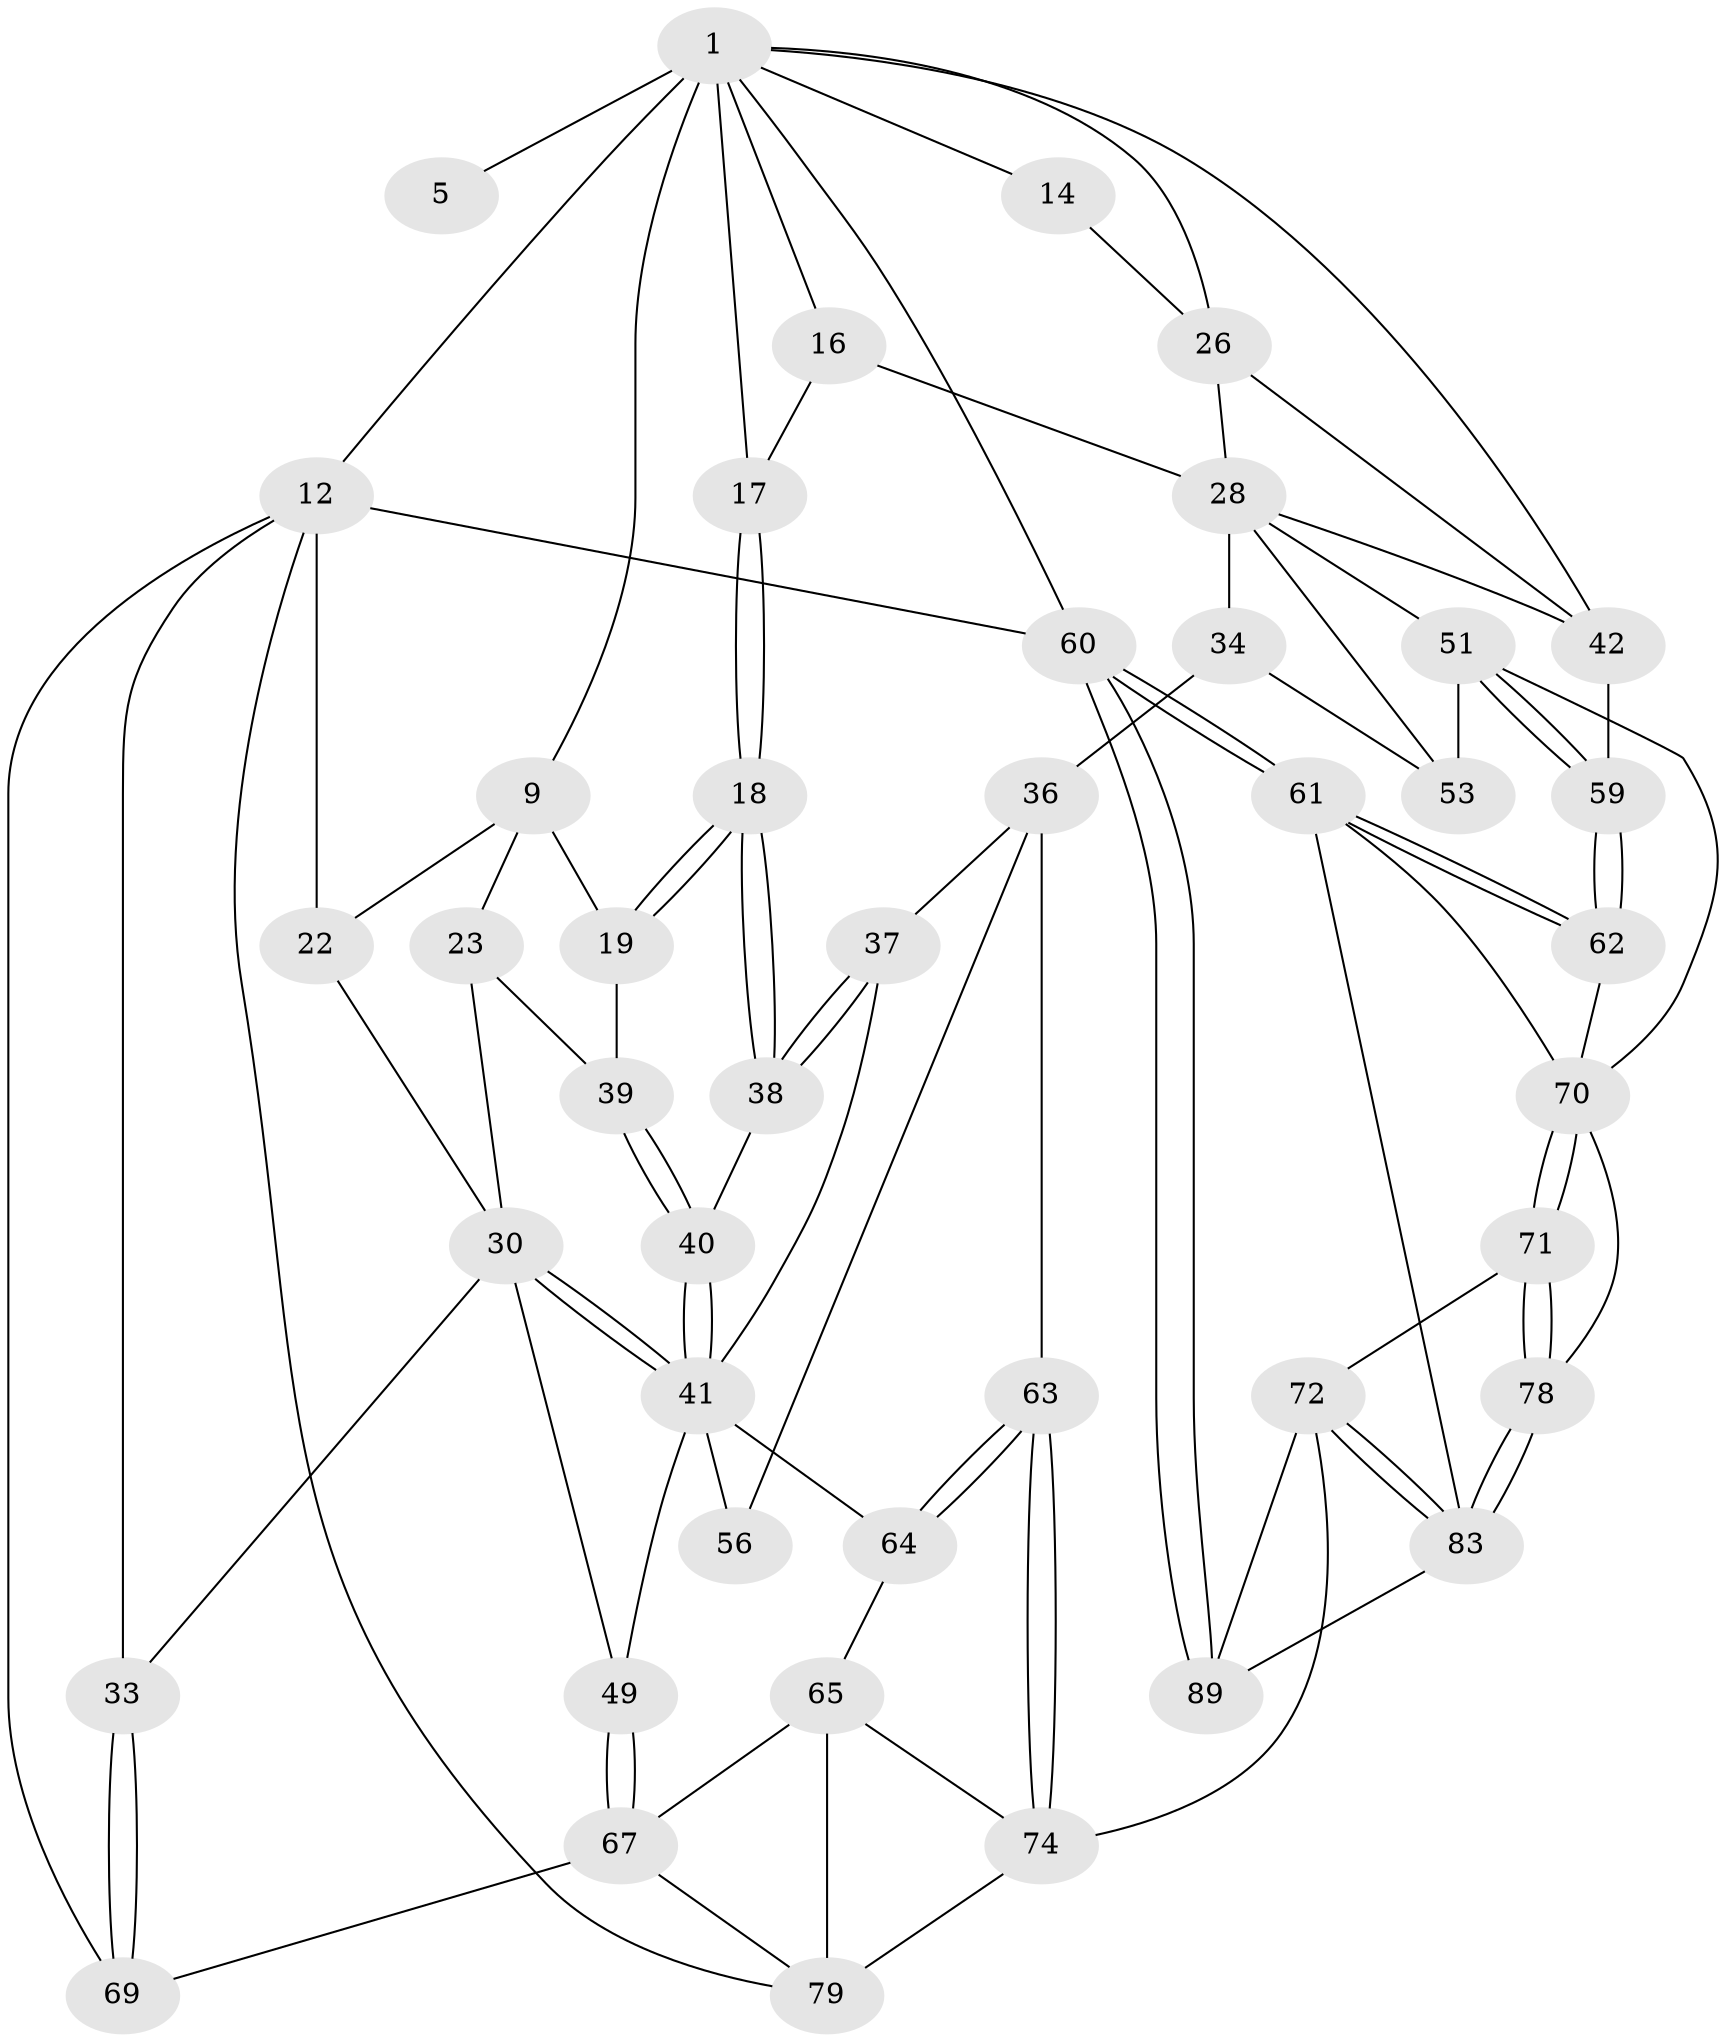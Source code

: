 // original degree distribution, {3: 0.02247191011235955, 5: 0.5168539325842697, 6: 0.21348314606741572, 4: 0.24719101123595505}
// Generated by graph-tools (version 1.1) at 2025/17/03/09/25 04:17:07]
// undirected, 44 vertices, 100 edges
graph export_dot {
graph [start="1"]
  node [color=gray90,style=filled];
  1 [pos="+0.6629614953744741+0",super="+2+6"];
  5 [pos="+0.4567509889703258+0"];
  9 [pos="+0.39182063882291507+0.12704173765922824",super="+10+20"];
  12 [pos="+0.05352652824773313+0.21368215986322145",super="+13"];
  14 [pos="+0.7984429612902785+0.15779477459901764"];
  16 [pos="+0.6835863244011811+0.23709510226105932"];
  17 [pos="+0.6246193789003841+0.2284280543873127"];
  18 [pos="+0.5343459316661392+0.2656502094479934"];
  19 [pos="+0.5156723026424413+0.2588956284664589"];
  22 [pos="+0.10293761171567918+0.2108927666775331"];
  23 [pos="+0.31018287336726047+0.3204922712213944",super="+24"];
  26 [pos="+0.8582026493948037+0.1863664952144906",super="+27"];
  28 [pos="+0.8197163195795241+0.35142487628273156",super="+29+44"];
  30 [pos="+0.2700673462912625+0.3807746117498214",super="+31"];
  33 [pos="+0+0.5536241541080501"];
  34 [pos="+0.662863312485503+0.46375611614716256",super="+35"];
  36 [pos="+0.5778609876618857+0.4807330029769562",super="+55"];
  37 [pos="+0.5704136702927375+0.4754920822713173"];
  38 [pos="+0.5320099434445339+0.42923511634188766"];
  39 [pos="+0.41338022855814144+0.3585387374632057"];
  40 [pos="+0.4367530451592712+0.4356397822529935"];
  41 [pos="+0.35819924232577866+0.4735235633103472",super="+47"];
  42 [pos="+1+0.4137795118667941",super="+43"];
  49 [pos="+0.08370082003547412+0.5637190009639239"];
  51 [pos="+0.8485148605970452+0.6227627023975215",super="+52"];
  53 [pos="+0.7434546774445637+0.7014508396237602"];
  56 [pos="+0.3877674370608803+0.6129213594120468"];
  59 [pos="+1+0.6249051487040405"];
  60 [pos="+1+1"];
  61 [pos="+1+1",super="+84"];
  62 [pos="+1+0.8284634521375985"];
  63 [pos="+0.5301469355556139+0.7998978470850878"];
  64 [pos="+0.3117651805746066+0.7529166894680738"];
  65 [pos="+0.274948518220884+0.794234618433195",super="+66+80"];
  67 [pos="+0.23948577574804197+0.7897070523895211",super="+68"];
  69 [pos="+0+0.8363654922752506"];
  70 [pos="+0.7806759581976762+0.7455026713383477",super="+76"];
  71 [pos="+0.7206718831152302+0.8643638534638676"];
  72 [pos="+0.671005973745908+0.8900297199665459",super="+73"];
  74 [pos="+0.5292293333128606+0.8618936297510165",super="+82"];
  78 [pos="+0.769913218666975+0.9371619410568705"];
  79 [pos="+0.18072136507233275+0.9367474168792962",super="+81"];
  83 [pos="+0.7440899963533447+1",super="+85"];
  89 [pos="+0.72987880059907+1"];
  1 -- 5 [weight=2];
  1 -- 12 [weight=2];
  1 -- 14 [weight=2];
  1 -- 26;
  1 -- 60;
  1 -- 16;
  1 -- 17;
  1 -- 9 [weight=2];
  1 -- 42;
  9 -- 23 [weight=2];
  9 -- 22;
  9 -- 19;
  12 -- 22;
  12 -- 33;
  12 -- 69;
  12 -- 60;
  12 -- 79;
  14 -- 26;
  16 -- 17;
  16 -- 28;
  17 -- 18;
  17 -- 18;
  18 -- 19;
  18 -- 19;
  18 -- 38;
  18 -- 38;
  19 -- 39;
  22 -- 30;
  23 -- 39;
  23 -- 30;
  26 -- 42;
  26 -- 28;
  28 -- 34 [weight=2];
  28 -- 51;
  28 -- 53;
  28 -- 42;
  30 -- 41;
  30 -- 41;
  30 -- 33;
  30 -- 49;
  33 -- 69;
  33 -- 69;
  34 -- 36 [weight=2];
  34 -- 53;
  36 -- 37;
  36 -- 56;
  36 -- 63;
  37 -- 38;
  37 -- 38;
  37 -- 41;
  38 -- 40;
  39 -- 40;
  39 -- 40;
  40 -- 41;
  40 -- 41;
  41 -- 64;
  41 -- 49;
  41 -- 56 [weight=2];
  42 -- 59;
  49 -- 67;
  49 -- 67;
  51 -- 59;
  51 -- 59;
  51 -- 53;
  51 -- 70;
  59 -- 62;
  59 -- 62;
  60 -- 61;
  60 -- 61;
  60 -- 89;
  60 -- 89;
  61 -- 62;
  61 -- 62;
  61 -- 83;
  61 -- 70;
  62 -- 70;
  63 -- 64;
  63 -- 64;
  63 -- 74;
  63 -- 74;
  64 -- 65;
  65 -- 67;
  65 -- 79 [weight=2];
  65 -- 74;
  67 -- 69;
  67 -- 79;
  70 -- 71;
  70 -- 71;
  70 -- 78;
  71 -- 72;
  71 -- 78;
  71 -- 78;
  72 -- 83;
  72 -- 83;
  72 -- 89;
  72 -- 74 [weight=2];
  74 -- 79;
  78 -- 83;
  78 -- 83;
  83 -- 89;
}
